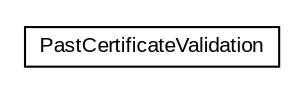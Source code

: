 #!/usr/local/bin/dot
#
# Class diagram 
# Generated by UMLGraph version R5_6-24-gf6e263 (http://www.umlgraph.org/)
#

digraph G {
	edge [fontname="arial",fontsize=10,labelfontname="arial",labelfontsize=10];
	node [fontname="arial",fontsize=10,shape=plaintext];
	nodesep=0.25;
	ranksep=0.5;
	// eu.europa.esig.dss.validation.process.vpfswatsp.checks.pcv.PastCertificateValidation
	c56116 [label=<<table title="eu.europa.esig.dss.validation.process.vpfswatsp.checks.pcv.PastCertificateValidation" border="0" cellborder="1" cellspacing="0" cellpadding="2" port="p" href="./PastCertificateValidation.html">
		<tr><td><table border="0" cellspacing="0" cellpadding="1">
<tr><td align="center" balign="center"> PastCertificateValidation </td></tr>
		</table></td></tr>
		</table>>, URL="./PastCertificateValidation.html", fontname="arial", fontcolor="black", fontsize=10.0];
}

